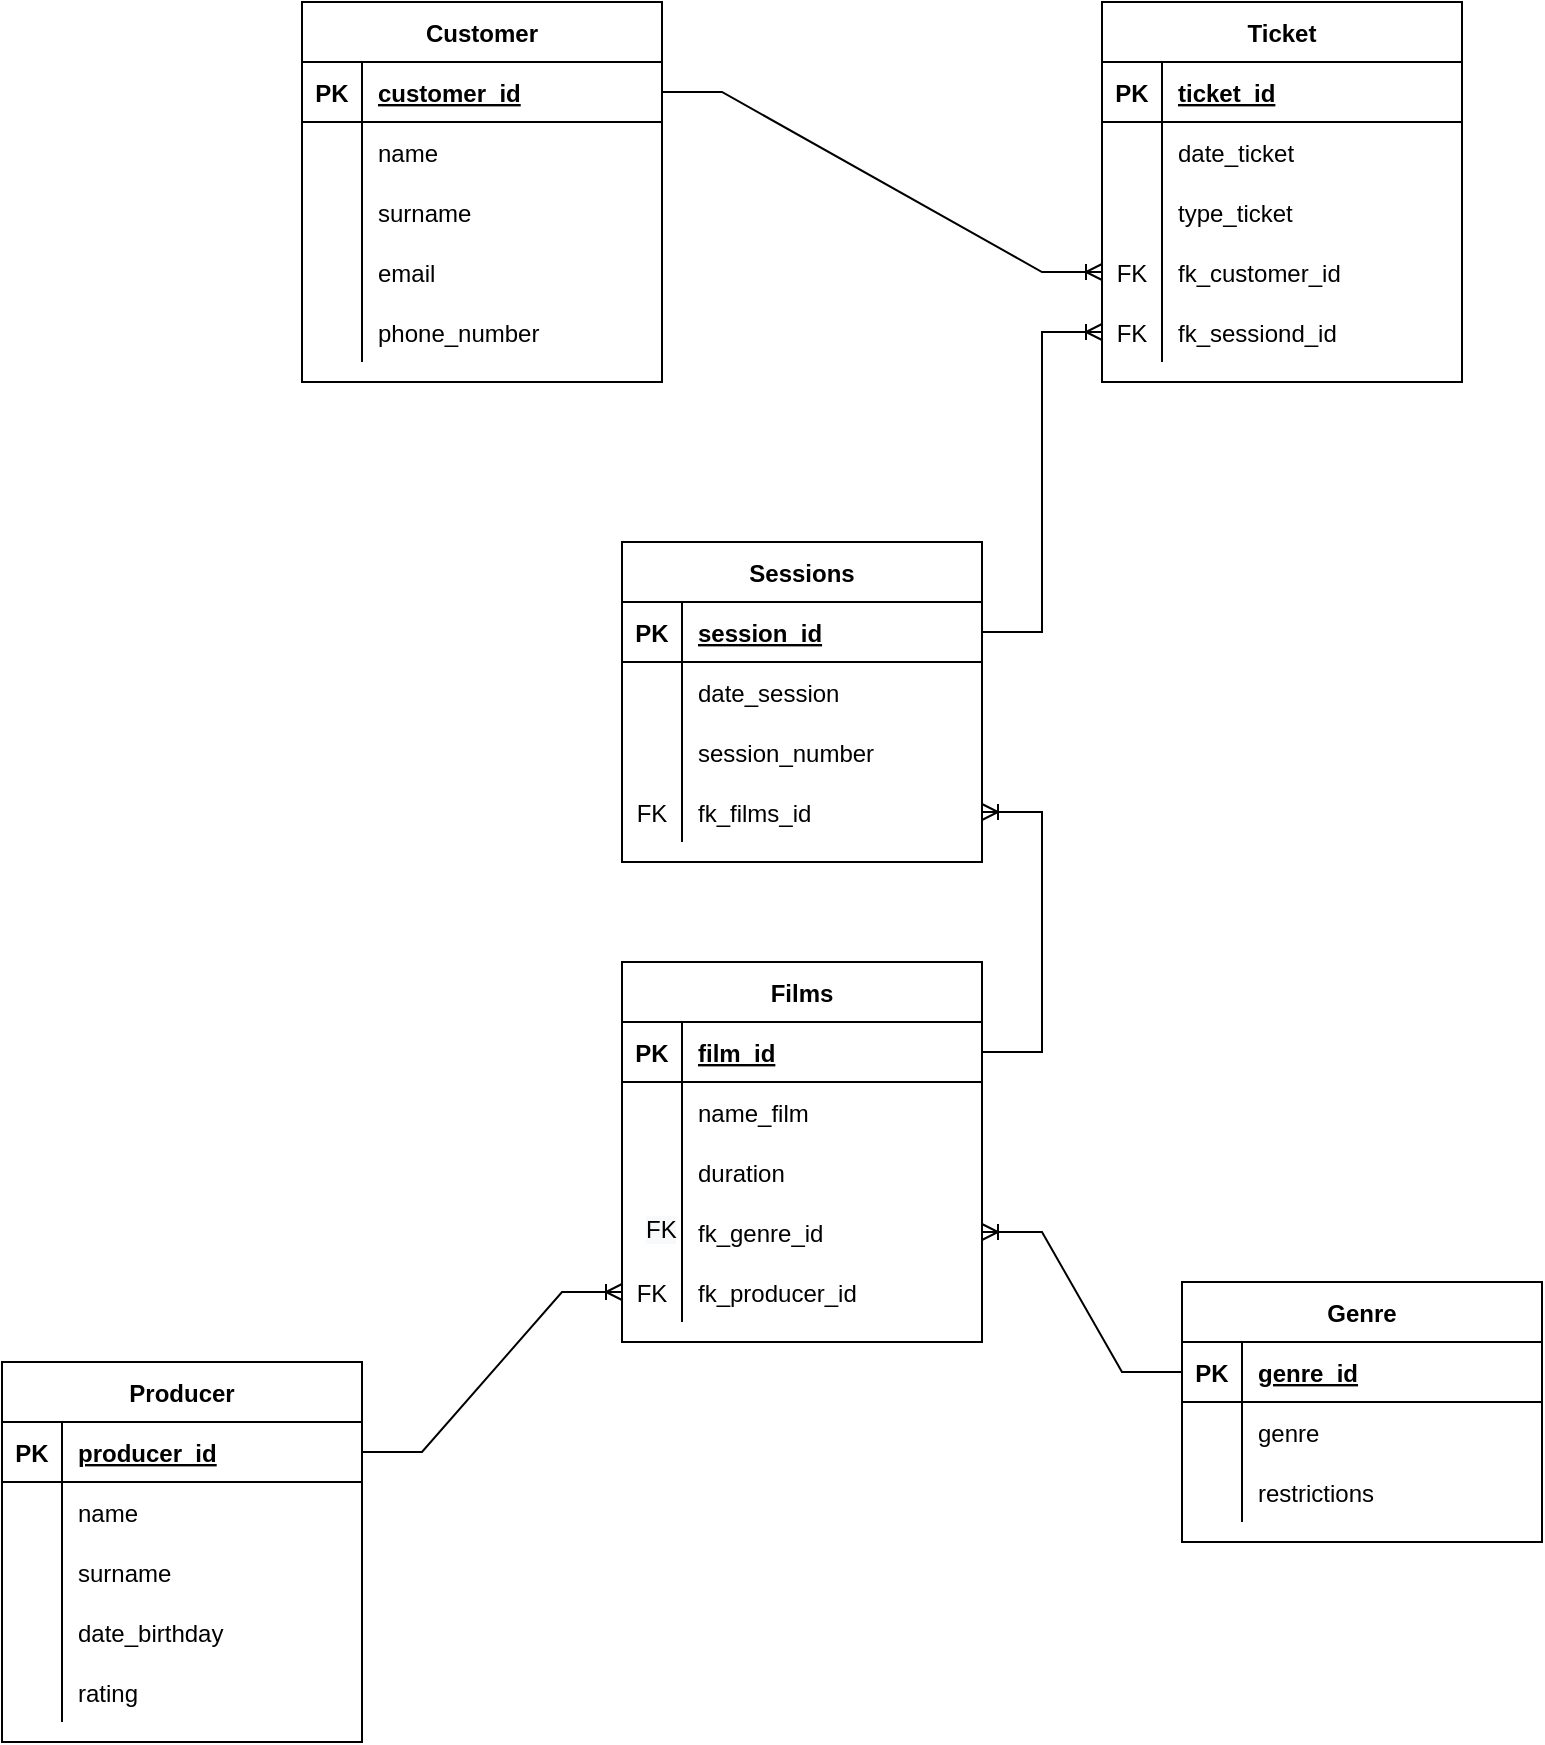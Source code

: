 <mxfile version="20.3.7" type="device"><diagram id="4lXanjae8X6Rs57gyWLl" name="Страница 1"><mxGraphModel dx="1038" dy="579" grid="1" gridSize="10" guides="1" tooltips="1" connect="1" arrows="1" fold="1" page="1" pageScale="1" pageWidth="1600" pageHeight="1200" math="0" shadow="0"><root><mxCell id="0"/><mxCell id="1" parent="0"/><mxCell id="7h8yFmYrrSTXVW3choo5-1" value="Films" style="shape=table;startSize=30;container=1;collapsible=1;childLayout=tableLayout;fixedRows=1;rowLines=0;fontStyle=1;align=center;resizeLast=1;" vertex="1" parent="1"><mxGeometry x="370" y="570" width="180" height="190" as="geometry"/></mxCell><mxCell id="7h8yFmYrrSTXVW3choo5-2" value="" style="shape=tableRow;horizontal=0;startSize=0;swimlaneHead=0;swimlaneBody=0;fillColor=none;collapsible=0;dropTarget=0;points=[[0,0.5],[1,0.5]];portConstraint=eastwest;top=0;left=0;right=0;bottom=1;" vertex="1" parent="7h8yFmYrrSTXVW3choo5-1"><mxGeometry y="30" width="180" height="30" as="geometry"/></mxCell><mxCell id="7h8yFmYrrSTXVW3choo5-3" value="PK" style="shape=partialRectangle;connectable=0;fillColor=none;top=0;left=0;bottom=0;right=0;fontStyle=1;overflow=hidden;" vertex="1" parent="7h8yFmYrrSTXVW3choo5-2"><mxGeometry width="30" height="30" as="geometry"><mxRectangle width="30" height="30" as="alternateBounds"/></mxGeometry></mxCell><mxCell id="7h8yFmYrrSTXVW3choo5-4" value="film_id" style="shape=partialRectangle;connectable=0;fillColor=none;top=0;left=0;bottom=0;right=0;align=left;spacingLeft=6;fontStyle=5;overflow=hidden;" vertex="1" parent="7h8yFmYrrSTXVW3choo5-2"><mxGeometry x="30" width="150" height="30" as="geometry"><mxRectangle width="150" height="30" as="alternateBounds"/></mxGeometry></mxCell><mxCell id="7h8yFmYrrSTXVW3choo5-5" value="" style="shape=tableRow;horizontal=0;startSize=0;swimlaneHead=0;swimlaneBody=0;fillColor=none;collapsible=0;dropTarget=0;points=[[0,0.5],[1,0.5]];portConstraint=eastwest;top=0;left=0;right=0;bottom=0;" vertex="1" parent="7h8yFmYrrSTXVW3choo5-1"><mxGeometry y="60" width="180" height="30" as="geometry"/></mxCell><mxCell id="7h8yFmYrrSTXVW3choo5-6" value="" style="shape=partialRectangle;connectable=0;fillColor=none;top=0;left=0;bottom=0;right=0;editable=1;overflow=hidden;" vertex="1" parent="7h8yFmYrrSTXVW3choo5-5"><mxGeometry width="30" height="30" as="geometry"><mxRectangle width="30" height="30" as="alternateBounds"/></mxGeometry></mxCell><mxCell id="7h8yFmYrrSTXVW3choo5-7" value="name_film" style="shape=partialRectangle;connectable=0;fillColor=none;top=0;left=0;bottom=0;right=0;align=left;spacingLeft=6;overflow=hidden;" vertex="1" parent="7h8yFmYrrSTXVW3choo5-5"><mxGeometry x="30" width="150" height="30" as="geometry"><mxRectangle width="150" height="30" as="alternateBounds"/></mxGeometry></mxCell><mxCell id="7h8yFmYrrSTXVW3choo5-8" value="" style="shape=tableRow;horizontal=0;startSize=0;swimlaneHead=0;swimlaneBody=0;fillColor=none;collapsible=0;dropTarget=0;points=[[0,0.5],[1,0.5]];portConstraint=eastwest;top=0;left=0;right=0;bottom=0;" vertex="1" parent="7h8yFmYrrSTXVW3choo5-1"><mxGeometry y="90" width="180" height="30" as="geometry"/></mxCell><mxCell id="7h8yFmYrrSTXVW3choo5-9" value="" style="shape=partialRectangle;connectable=0;fillColor=none;top=0;left=0;bottom=0;right=0;editable=1;overflow=hidden;" vertex="1" parent="7h8yFmYrrSTXVW3choo5-8"><mxGeometry width="30" height="30" as="geometry"><mxRectangle width="30" height="30" as="alternateBounds"/></mxGeometry></mxCell><mxCell id="7h8yFmYrrSTXVW3choo5-10" value="duration" style="shape=partialRectangle;connectable=0;fillColor=none;top=0;left=0;bottom=0;right=0;align=left;spacingLeft=6;overflow=hidden;" vertex="1" parent="7h8yFmYrrSTXVW3choo5-8"><mxGeometry x="30" width="150" height="30" as="geometry"><mxRectangle width="150" height="30" as="alternateBounds"/></mxGeometry></mxCell><mxCell id="7h8yFmYrrSTXVW3choo5-11" value="" style="shape=tableRow;horizontal=0;startSize=0;swimlaneHead=0;swimlaneBody=0;fillColor=none;collapsible=0;dropTarget=0;points=[[0,0.5],[1,0.5]];portConstraint=eastwest;top=0;left=0;right=0;bottom=0;" vertex="1" parent="7h8yFmYrrSTXVW3choo5-1"><mxGeometry y="120" width="180" height="30" as="geometry"/></mxCell><mxCell id="7h8yFmYrrSTXVW3choo5-12" value="" style="shape=partialRectangle;connectable=0;fillColor=none;top=0;left=0;bottom=0;right=0;editable=1;overflow=hidden;" vertex="1" parent="7h8yFmYrrSTXVW3choo5-11"><mxGeometry width="30" height="30" as="geometry"><mxRectangle width="30" height="30" as="alternateBounds"/></mxGeometry></mxCell><mxCell id="7h8yFmYrrSTXVW3choo5-13" value="fk_genre_id" style="shape=partialRectangle;connectable=0;fillColor=none;top=0;left=0;bottom=0;right=0;align=left;spacingLeft=6;overflow=hidden;" vertex="1" parent="7h8yFmYrrSTXVW3choo5-11"><mxGeometry x="30" width="150" height="30" as="geometry"><mxRectangle width="150" height="30" as="alternateBounds"/></mxGeometry></mxCell><mxCell id="7h8yFmYrrSTXVW3choo5-92" value="" style="shape=tableRow;horizontal=0;startSize=0;swimlaneHead=0;swimlaneBody=0;fillColor=none;collapsible=0;dropTarget=0;points=[[0,0.5],[1,0.5]];portConstraint=eastwest;top=0;left=0;right=0;bottom=0;" vertex="1" parent="7h8yFmYrrSTXVW3choo5-1"><mxGeometry y="150" width="180" height="30" as="geometry"/></mxCell><mxCell id="7h8yFmYrrSTXVW3choo5-93" value="FK" style="shape=partialRectangle;connectable=0;fillColor=none;top=0;left=0;bottom=0;right=0;fontStyle=0;overflow=hidden;" vertex="1" parent="7h8yFmYrrSTXVW3choo5-92"><mxGeometry width="30" height="30" as="geometry"><mxRectangle width="30" height="30" as="alternateBounds"/></mxGeometry></mxCell><mxCell id="7h8yFmYrrSTXVW3choo5-94" value="fk_producer_id" style="shape=partialRectangle;connectable=0;fillColor=none;top=0;left=0;bottom=0;right=0;align=left;spacingLeft=6;fontStyle=0;overflow=hidden;" vertex="1" parent="7h8yFmYrrSTXVW3choo5-92"><mxGeometry x="30" width="150" height="30" as="geometry"><mxRectangle width="150" height="30" as="alternateBounds"/></mxGeometry></mxCell><mxCell id="7h8yFmYrrSTXVW3choo5-14" value="Ticket" style="shape=table;startSize=30;container=1;collapsible=1;childLayout=tableLayout;fixedRows=1;rowLines=0;fontStyle=1;align=center;resizeLast=1;" vertex="1" parent="1"><mxGeometry x="610" y="90" width="180" height="190" as="geometry"/></mxCell><mxCell id="7h8yFmYrrSTXVW3choo5-15" value="" style="shape=tableRow;horizontal=0;startSize=0;swimlaneHead=0;swimlaneBody=0;fillColor=none;collapsible=0;dropTarget=0;points=[[0,0.5],[1,0.5]];portConstraint=eastwest;top=0;left=0;right=0;bottom=1;" vertex="1" parent="7h8yFmYrrSTXVW3choo5-14"><mxGeometry y="30" width="180" height="30" as="geometry"/></mxCell><mxCell id="7h8yFmYrrSTXVW3choo5-16" value="PK" style="shape=partialRectangle;connectable=0;fillColor=none;top=0;left=0;bottom=0;right=0;fontStyle=1;overflow=hidden;" vertex="1" parent="7h8yFmYrrSTXVW3choo5-15"><mxGeometry width="30" height="30" as="geometry"><mxRectangle width="30" height="30" as="alternateBounds"/></mxGeometry></mxCell><mxCell id="7h8yFmYrrSTXVW3choo5-17" value="ticket_id" style="shape=partialRectangle;connectable=0;fillColor=none;top=0;left=0;bottom=0;right=0;align=left;spacingLeft=6;fontStyle=5;overflow=hidden;" vertex="1" parent="7h8yFmYrrSTXVW3choo5-15"><mxGeometry x="30" width="150" height="30" as="geometry"><mxRectangle width="150" height="30" as="alternateBounds"/></mxGeometry></mxCell><mxCell id="7h8yFmYrrSTXVW3choo5-18" value="" style="shape=tableRow;horizontal=0;startSize=0;swimlaneHead=0;swimlaneBody=0;fillColor=none;collapsible=0;dropTarget=0;points=[[0,0.5],[1,0.5]];portConstraint=eastwest;top=0;left=0;right=0;bottom=0;" vertex="1" parent="7h8yFmYrrSTXVW3choo5-14"><mxGeometry y="60" width="180" height="30" as="geometry"/></mxCell><mxCell id="7h8yFmYrrSTXVW3choo5-19" value="" style="shape=partialRectangle;connectable=0;fillColor=none;top=0;left=0;bottom=0;right=0;editable=1;overflow=hidden;" vertex="1" parent="7h8yFmYrrSTXVW3choo5-18"><mxGeometry width="30" height="30" as="geometry"><mxRectangle width="30" height="30" as="alternateBounds"/></mxGeometry></mxCell><mxCell id="7h8yFmYrrSTXVW3choo5-20" value="date_ticket" style="shape=partialRectangle;connectable=0;fillColor=none;top=0;left=0;bottom=0;right=0;align=left;spacingLeft=6;overflow=hidden;" vertex="1" parent="7h8yFmYrrSTXVW3choo5-18"><mxGeometry x="30" width="150" height="30" as="geometry"><mxRectangle width="150" height="30" as="alternateBounds"/></mxGeometry></mxCell><mxCell id="7h8yFmYrrSTXVW3choo5-21" value="" style="shape=tableRow;horizontal=0;startSize=0;swimlaneHead=0;swimlaneBody=0;fillColor=none;collapsible=0;dropTarget=0;points=[[0,0.5],[1,0.5]];portConstraint=eastwest;top=0;left=0;right=0;bottom=0;" vertex="1" parent="7h8yFmYrrSTXVW3choo5-14"><mxGeometry y="90" width="180" height="30" as="geometry"/></mxCell><mxCell id="7h8yFmYrrSTXVW3choo5-22" value="" style="shape=partialRectangle;connectable=0;fillColor=none;top=0;left=0;bottom=0;right=0;editable=1;overflow=hidden;" vertex="1" parent="7h8yFmYrrSTXVW3choo5-21"><mxGeometry width="30" height="30" as="geometry"><mxRectangle width="30" height="30" as="alternateBounds"/></mxGeometry></mxCell><mxCell id="7h8yFmYrrSTXVW3choo5-23" value="type_ticket" style="shape=partialRectangle;connectable=0;fillColor=none;top=0;left=0;bottom=0;right=0;align=left;spacingLeft=6;overflow=hidden;" vertex="1" parent="7h8yFmYrrSTXVW3choo5-21"><mxGeometry x="30" width="150" height="30" as="geometry"><mxRectangle width="150" height="30" as="alternateBounds"/></mxGeometry></mxCell><mxCell id="7h8yFmYrrSTXVW3choo5-51" value="" style="shape=tableRow;horizontal=0;startSize=0;swimlaneHead=0;swimlaneBody=0;fillColor=none;collapsible=0;dropTarget=0;points=[[0,0.5],[1,0.5]];portConstraint=eastwest;top=0;left=0;right=0;bottom=0;" vertex="1" parent="7h8yFmYrrSTXVW3choo5-14"><mxGeometry y="120" width="180" height="30" as="geometry"/></mxCell><mxCell id="7h8yFmYrrSTXVW3choo5-52" value="FK" style="shape=partialRectangle;connectable=0;fillColor=none;top=0;left=0;bottom=0;right=0;fontStyle=0;overflow=hidden;" vertex="1" parent="7h8yFmYrrSTXVW3choo5-51"><mxGeometry width="30" height="30" as="geometry"><mxRectangle width="30" height="30" as="alternateBounds"/></mxGeometry></mxCell><mxCell id="7h8yFmYrrSTXVW3choo5-53" value="fk_customer_id" style="shape=partialRectangle;connectable=0;fillColor=none;top=0;left=0;bottom=0;right=0;align=left;spacingLeft=6;fontStyle=0;overflow=hidden;" vertex="1" parent="7h8yFmYrrSTXVW3choo5-51"><mxGeometry x="30" width="150" height="30" as="geometry"><mxRectangle width="150" height="30" as="alternateBounds"/></mxGeometry></mxCell><mxCell id="7h8yFmYrrSTXVW3choo5-74" value="" style="shape=tableRow;horizontal=0;startSize=0;swimlaneHead=0;swimlaneBody=0;fillColor=none;collapsible=0;dropTarget=0;points=[[0,0.5],[1,0.5]];portConstraint=eastwest;top=0;left=0;right=0;bottom=0;" vertex="1" parent="7h8yFmYrrSTXVW3choo5-14"><mxGeometry y="150" width="180" height="30" as="geometry"/></mxCell><mxCell id="7h8yFmYrrSTXVW3choo5-75" value="FK" style="shape=partialRectangle;connectable=0;fillColor=none;top=0;left=0;bottom=0;right=0;fontStyle=0;overflow=hidden;" vertex="1" parent="7h8yFmYrrSTXVW3choo5-74"><mxGeometry width="30" height="30" as="geometry"><mxRectangle width="30" height="30" as="alternateBounds"/></mxGeometry></mxCell><mxCell id="7h8yFmYrrSTXVW3choo5-76" value="fk_sessiond_id" style="shape=partialRectangle;connectable=0;fillColor=none;top=0;left=0;bottom=0;right=0;align=left;spacingLeft=6;fontStyle=0;overflow=hidden;" vertex="1" parent="7h8yFmYrrSTXVW3choo5-74"><mxGeometry x="30" width="150" height="30" as="geometry"><mxRectangle width="150" height="30" as="alternateBounds"/></mxGeometry></mxCell><mxCell id="7h8yFmYrrSTXVW3choo5-27" value="Customer" style="shape=table;startSize=30;container=1;collapsible=1;childLayout=tableLayout;fixedRows=1;rowLines=0;fontStyle=1;align=center;resizeLast=1;" vertex="1" parent="1"><mxGeometry x="210" y="90" width="180" height="190" as="geometry"/></mxCell><mxCell id="7h8yFmYrrSTXVW3choo5-28" value="" style="shape=tableRow;horizontal=0;startSize=0;swimlaneHead=0;swimlaneBody=0;fillColor=none;collapsible=0;dropTarget=0;points=[[0,0.5],[1,0.5]];portConstraint=eastwest;top=0;left=0;right=0;bottom=1;" vertex="1" parent="7h8yFmYrrSTXVW3choo5-27"><mxGeometry y="30" width="180" height="30" as="geometry"/></mxCell><mxCell id="7h8yFmYrrSTXVW3choo5-29" value="PK" style="shape=partialRectangle;connectable=0;fillColor=none;top=0;left=0;bottom=0;right=0;fontStyle=1;overflow=hidden;" vertex="1" parent="7h8yFmYrrSTXVW3choo5-28"><mxGeometry width="30" height="30" as="geometry"><mxRectangle width="30" height="30" as="alternateBounds"/></mxGeometry></mxCell><mxCell id="7h8yFmYrrSTXVW3choo5-30" value="customer_id" style="shape=partialRectangle;connectable=0;fillColor=none;top=0;left=0;bottom=0;right=0;align=left;spacingLeft=6;fontStyle=5;overflow=hidden;" vertex="1" parent="7h8yFmYrrSTXVW3choo5-28"><mxGeometry x="30" width="150" height="30" as="geometry"><mxRectangle width="150" height="30" as="alternateBounds"/></mxGeometry></mxCell><mxCell id="7h8yFmYrrSTXVW3choo5-31" value="" style="shape=tableRow;horizontal=0;startSize=0;swimlaneHead=0;swimlaneBody=0;fillColor=none;collapsible=0;dropTarget=0;points=[[0,0.5],[1,0.5]];portConstraint=eastwest;top=0;left=0;right=0;bottom=0;" vertex="1" parent="7h8yFmYrrSTXVW3choo5-27"><mxGeometry y="60" width="180" height="30" as="geometry"/></mxCell><mxCell id="7h8yFmYrrSTXVW3choo5-32" value="" style="shape=partialRectangle;connectable=0;fillColor=none;top=0;left=0;bottom=0;right=0;editable=1;overflow=hidden;" vertex="1" parent="7h8yFmYrrSTXVW3choo5-31"><mxGeometry width="30" height="30" as="geometry"><mxRectangle width="30" height="30" as="alternateBounds"/></mxGeometry></mxCell><mxCell id="7h8yFmYrrSTXVW3choo5-33" value="name" style="shape=partialRectangle;connectable=0;fillColor=none;top=0;left=0;bottom=0;right=0;align=left;spacingLeft=6;overflow=hidden;" vertex="1" parent="7h8yFmYrrSTXVW3choo5-31"><mxGeometry x="30" width="150" height="30" as="geometry"><mxRectangle width="150" height="30" as="alternateBounds"/></mxGeometry></mxCell><mxCell id="7h8yFmYrrSTXVW3choo5-34" value="" style="shape=tableRow;horizontal=0;startSize=0;swimlaneHead=0;swimlaneBody=0;fillColor=none;collapsible=0;dropTarget=0;points=[[0,0.5],[1,0.5]];portConstraint=eastwest;top=0;left=0;right=0;bottom=0;" vertex="1" parent="7h8yFmYrrSTXVW3choo5-27"><mxGeometry y="90" width="180" height="30" as="geometry"/></mxCell><mxCell id="7h8yFmYrrSTXVW3choo5-35" value="" style="shape=partialRectangle;connectable=0;fillColor=none;top=0;left=0;bottom=0;right=0;editable=1;overflow=hidden;" vertex="1" parent="7h8yFmYrrSTXVW3choo5-34"><mxGeometry width="30" height="30" as="geometry"><mxRectangle width="30" height="30" as="alternateBounds"/></mxGeometry></mxCell><mxCell id="7h8yFmYrrSTXVW3choo5-36" value="surname" style="shape=partialRectangle;connectable=0;fillColor=none;top=0;left=0;bottom=0;right=0;align=left;spacingLeft=6;overflow=hidden;" vertex="1" parent="7h8yFmYrrSTXVW3choo5-34"><mxGeometry x="30" width="150" height="30" as="geometry"><mxRectangle width="150" height="30" as="alternateBounds"/></mxGeometry></mxCell><mxCell id="7h8yFmYrrSTXVW3choo5-37" value="" style="shape=tableRow;horizontal=0;startSize=0;swimlaneHead=0;swimlaneBody=0;fillColor=none;collapsible=0;dropTarget=0;points=[[0,0.5],[1,0.5]];portConstraint=eastwest;top=0;left=0;right=0;bottom=0;" vertex="1" parent="7h8yFmYrrSTXVW3choo5-27"><mxGeometry y="120" width="180" height="30" as="geometry"/></mxCell><mxCell id="7h8yFmYrrSTXVW3choo5-38" value="" style="shape=partialRectangle;connectable=0;fillColor=none;top=0;left=0;bottom=0;right=0;editable=1;overflow=hidden;" vertex="1" parent="7h8yFmYrrSTXVW3choo5-37"><mxGeometry width="30" height="30" as="geometry"><mxRectangle width="30" height="30" as="alternateBounds"/></mxGeometry></mxCell><mxCell id="7h8yFmYrrSTXVW3choo5-39" value="email" style="shape=partialRectangle;connectable=0;fillColor=none;top=0;left=0;bottom=0;right=0;align=left;spacingLeft=6;overflow=hidden;" vertex="1" parent="7h8yFmYrrSTXVW3choo5-37"><mxGeometry x="30" width="150" height="30" as="geometry"><mxRectangle width="150" height="30" as="alternateBounds"/></mxGeometry></mxCell><mxCell id="7h8yFmYrrSTXVW3choo5-48" value="" style="shape=tableRow;horizontal=0;startSize=0;swimlaneHead=0;swimlaneBody=0;fillColor=none;collapsible=0;dropTarget=0;points=[[0,0.5],[1,0.5]];portConstraint=eastwest;top=0;left=0;right=0;bottom=0;" vertex="1" parent="7h8yFmYrrSTXVW3choo5-27"><mxGeometry y="150" width="180" height="30" as="geometry"/></mxCell><mxCell id="7h8yFmYrrSTXVW3choo5-49" value="" style="shape=partialRectangle;connectable=0;fillColor=none;top=0;left=0;bottom=0;right=0;editable=1;overflow=hidden;" vertex="1" parent="7h8yFmYrrSTXVW3choo5-48"><mxGeometry width="30" height="30" as="geometry"><mxRectangle width="30" height="30" as="alternateBounds"/></mxGeometry></mxCell><mxCell id="7h8yFmYrrSTXVW3choo5-50" value="phone_number" style="shape=partialRectangle;connectable=0;fillColor=none;top=0;left=0;bottom=0;right=0;align=left;spacingLeft=6;overflow=hidden;" vertex="1" parent="7h8yFmYrrSTXVW3choo5-48"><mxGeometry x="30" width="150" height="30" as="geometry"><mxRectangle width="150" height="30" as="alternateBounds"/></mxGeometry></mxCell><mxCell id="7h8yFmYrrSTXVW3choo5-54" value="Sessions" style="shape=table;startSize=30;container=1;collapsible=1;childLayout=tableLayout;fixedRows=1;rowLines=0;fontStyle=1;align=center;resizeLast=1;" vertex="1" parent="1"><mxGeometry x="370" y="360" width="180" height="160" as="geometry"/></mxCell><mxCell id="7h8yFmYrrSTXVW3choo5-55" value="" style="shape=tableRow;horizontal=0;startSize=0;swimlaneHead=0;swimlaneBody=0;fillColor=none;collapsible=0;dropTarget=0;points=[[0,0.5],[1,0.5]];portConstraint=eastwest;top=0;left=0;right=0;bottom=1;" vertex="1" parent="7h8yFmYrrSTXVW3choo5-54"><mxGeometry y="30" width="180" height="30" as="geometry"/></mxCell><mxCell id="7h8yFmYrrSTXVW3choo5-56" value="PK" style="shape=partialRectangle;connectable=0;fillColor=none;top=0;left=0;bottom=0;right=0;fontStyle=1;overflow=hidden;" vertex="1" parent="7h8yFmYrrSTXVW3choo5-55"><mxGeometry width="30" height="30" as="geometry"><mxRectangle width="30" height="30" as="alternateBounds"/></mxGeometry></mxCell><mxCell id="7h8yFmYrrSTXVW3choo5-57" value="session_id" style="shape=partialRectangle;connectable=0;fillColor=none;top=0;left=0;bottom=0;right=0;align=left;spacingLeft=6;fontStyle=5;overflow=hidden;" vertex="1" parent="7h8yFmYrrSTXVW3choo5-55"><mxGeometry x="30" width="150" height="30" as="geometry"><mxRectangle width="150" height="30" as="alternateBounds"/></mxGeometry></mxCell><mxCell id="7h8yFmYrrSTXVW3choo5-58" value="" style="shape=tableRow;horizontal=0;startSize=0;swimlaneHead=0;swimlaneBody=0;fillColor=none;collapsible=0;dropTarget=0;points=[[0,0.5],[1,0.5]];portConstraint=eastwest;top=0;left=0;right=0;bottom=0;" vertex="1" parent="7h8yFmYrrSTXVW3choo5-54"><mxGeometry y="60" width="180" height="30" as="geometry"/></mxCell><mxCell id="7h8yFmYrrSTXVW3choo5-59" value="" style="shape=partialRectangle;connectable=0;fillColor=none;top=0;left=0;bottom=0;right=0;editable=1;overflow=hidden;" vertex="1" parent="7h8yFmYrrSTXVW3choo5-58"><mxGeometry width="30" height="30" as="geometry"><mxRectangle width="30" height="30" as="alternateBounds"/></mxGeometry></mxCell><mxCell id="7h8yFmYrrSTXVW3choo5-60" value="date_session" style="shape=partialRectangle;connectable=0;fillColor=none;top=0;left=0;bottom=0;right=0;align=left;spacingLeft=6;overflow=hidden;" vertex="1" parent="7h8yFmYrrSTXVW3choo5-58"><mxGeometry x="30" width="150" height="30" as="geometry"><mxRectangle width="150" height="30" as="alternateBounds"/></mxGeometry></mxCell><mxCell id="7h8yFmYrrSTXVW3choo5-61" value="" style="shape=tableRow;horizontal=0;startSize=0;swimlaneHead=0;swimlaneBody=0;fillColor=none;collapsible=0;dropTarget=0;points=[[0,0.5],[1,0.5]];portConstraint=eastwest;top=0;left=0;right=0;bottom=0;" vertex="1" parent="7h8yFmYrrSTXVW3choo5-54"><mxGeometry y="90" width="180" height="30" as="geometry"/></mxCell><mxCell id="7h8yFmYrrSTXVW3choo5-62" value="" style="shape=partialRectangle;connectable=0;fillColor=none;top=0;left=0;bottom=0;right=0;editable=1;overflow=hidden;" vertex="1" parent="7h8yFmYrrSTXVW3choo5-61"><mxGeometry width="30" height="30" as="geometry"><mxRectangle width="30" height="30" as="alternateBounds"/></mxGeometry></mxCell><mxCell id="7h8yFmYrrSTXVW3choo5-63" value="session_number" style="shape=partialRectangle;connectable=0;fillColor=none;top=0;left=0;bottom=0;right=0;align=left;spacingLeft=6;overflow=hidden;" vertex="1" parent="7h8yFmYrrSTXVW3choo5-61"><mxGeometry x="30" width="150" height="30" as="geometry"><mxRectangle width="150" height="30" as="alternateBounds"/></mxGeometry></mxCell><mxCell id="7h8yFmYrrSTXVW3choo5-70" value="" style="shape=tableRow;horizontal=0;startSize=0;swimlaneHead=0;swimlaneBody=0;fillColor=none;collapsible=0;dropTarget=0;points=[[0,0.5],[1,0.5]];portConstraint=eastwest;top=0;left=0;right=0;bottom=0;" vertex="1" parent="7h8yFmYrrSTXVW3choo5-54"><mxGeometry y="120" width="180" height="30" as="geometry"/></mxCell><mxCell id="7h8yFmYrrSTXVW3choo5-71" value="FK" style="shape=partialRectangle;connectable=0;fillColor=none;top=0;left=0;bottom=0;right=0;fontStyle=0;overflow=hidden;" vertex="1" parent="7h8yFmYrrSTXVW3choo5-70"><mxGeometry width="30" height="30" as="geometry"><mxRectangle width="30" height="30" as="alternateBounds"/></mxGeometry></mxCell><mxCell id="7h8yFmYrrSTXVW3choo5-72" value="fk_films_id" style="shape=partialRectangle;connectable=0;fillColor=none;top=0;left=0;bottom=0;right=0;align=left;spacingLeft=6;fontStyle=0;overflow=hidden;" vertex="1" parent="7h8yFmYrrSTXVW3choo5-70"><mxGeometry x="30" width="150" height="30" as="geometry"><mxRectangle width="150" height="30" as="alternateBounds"/></mxGeometry></mxCell><mxCell id="7h8yFmYrrSTXVW3choo5-73" value="" style="edgeStyle=entityRelationEdgeStyle;fontSize=12;html=1;endArrow=ERoneToMany;rounded=0;exitX=1;exitY=0.5;exitDx=0;exitDy=0;entryX=0;entryY=0.5;entryDx=0;entryDy=0;" edge="1" parent="1" source="7h8yFmYrrSTXVW3choo5-28" target="7h8yFmYrrSTXVW3choo5-51"><mxGeometry width="100" height="100" relative="1" as="geometry"><mxPoint x="430" y="450" as="sourcePoint"/><mxPoint x="530" y="350" as="targetPoint"/></mxGeometry></mxCell><mxCell id="7h8yFmYrrSTXVW3choo5-77" value="" style="edgeStyle=entityRelationEdgeStyle;fontSize=12;html=1;endArrow=ERoneToMany;rounded=0;exitX=1;exitY=0.5;exitDx=0;exitDy=0;entryX=0;entryY=0.5;entryDx=0;entryDy=0;" edge="1" parent="1" source="7h8yFmYrrSTXVW3choo5-55" target="7h8yFmYrrSTXVW3choo5-74"><mxGeometry width="100" height="100" relative="1" as="geometry"><mxPoint x="120" y="760" as="sourcePoint"/><mxPoint x="220" y="660" as="targetPoint"/></mxGeometry></mxCell><mxCell id="7h8yFmYrrSTXVW3choo5-78" value="" style="edgeStyle=entityRelationEdgeStyle;fontSize=12;html=1;endArrow=ERoneToMany;rounded=0;exitX=1;exitY=0.5;exitDx=0;exitDy=0;entryX=1;entryY=0.5;entryDx=0;entryDy=0;" edge="1" parent="1" source="7h8yFmYrrSTXVW3choo5-2" target="7h8yFmYrrSTXVW3choo5-70"><mxGeometry width="100" height="100" relative="1" as="geometry"><mxPoint x="210" y="950" as="sourcePoint"/><mxPoint x="310" y="850" as="targetPoint"/></mxGeometry></mxCell><mxCell id="7h8yFmYrrSTXVW3choo5-79" value="Genre" style="shape=table;startSize=30;container=1;collapsible=1;childLayout=tableLayout;fixedRows=1;rowLines=0;fontStyle=1;align=center;resizeLast=1;" vertex="1" parent="1"><mxGeometry x="650" y="730" width="180" height="130" as="geometry"/></mxCell><mxCell id="7h8yFmYrrSTXVW3choo5-80" value="" style="shape=tableRow;horizontal=0;startSize=0;swimlaneHead=0;swimlaneBody=0;fillColor=none;collapsible=0;dropTarget=0;points=[[0,0.5],[1,0.5]];portConstraint=eastwest;top=0;left=0;right=0;bottom=1;" vertex="1" parent="7h8yFmYrrSTXVW3choo5-79"><mxGeometry y="30" width="180" height="30" as="geometry"/></mxCell><mxCell id="7h8yFmYrrSTXVW3choo5-81" value="PK" style="shape=partialRectangle;connectable=0;fillColor=none;top=0;left=0;bottom=0;right=0;fontStyle=1;overflow=hidden;" vertex="1" parent="7h8yFmYrrSTXVW3choo5-80"><mxGeometry width="30" height="30" as="geometry"><mxRectangle width="30" height="30" as="alternateBounds"/></mxGeometry></mxCell><mxCell id="7h8yFmYrrSTXVW3choo5-82" value="genre_id" style="shape=partialRectangle;connectable=0;fillColor=none;top=0;left=0;bottom=0;right=0;align=left;spacingLeft=6;fontStyle=5;overflow=hidden;" vertex="1" parent="7h8yFmYrrSTXVW3choo5-80"><mxGeometry x="30" width="150" height="30" as="geometry"><mxRectangle width="150" height="30" as="alternateBounds"/></mxGeometry></mxCell><mxCell id="7h8yFmYrrSTXVW3choo5-83" value="" style="shape=tableRow;horizontal=0;startSize=0;swimlaneHead=0;swimlaneBody=0;fillColor=none;collapsible=0;dropTarget=0;points=[[0,0.5],[1,0.5]];portConstraint=eastwest;top=0;left=0;right=0;bottom=0;" vertex="1" parent="7h8yFmYrrSTXVW3choo5-79"><mxGeometry y="60" width="180" height="30" as="geometry"/></mxCell><mxCell id="7h8yFmYrrSTXVW3choo5-84" value="" style="shape=partialRectangle;connectable=0;fillColor=none;top=0;left=0;bottom=0;right=0;editable=1;overflow=hidden;" vertex="1" parent="7h8yFmYrrSTXVW3choo5-83"><mxGeometry width="30" height="30" as="geometry"><mxRectangle width="30" height="30" as="alternateBounds"/></mxGeometry></mxCell><mxCell id="7h8yFmYrrSTXVW3choo5-85" value="genre" style="shape=partialRectangle;connectable=0;fillColor=none;top=0;left=0;bottom=0;right=0;align=left;spacingLeft=6;overflow=hidden;" vertex="1" parent="7h8yFmYrrSTXVW3choo5-83"><mxGeometry x="30" width="150" height="30" as="geometry"><mxRectangle width="150" height="30" as="alternateBounds"/></mxGeometry></mxCell><mxCell id="7h8yFmYrrSTXVW3choo5-86" value="" style="shape=tableRow;horizontal=0;startSize=0;swimlaneHead=0;swimlaneBody=0;fillColor=none;collapsible=0;dropTarget=0;points=[[0,0.5],[1,0.5]];portConstraint=eastwest;top=0;left=0;right=0;bottom=0;" vertex="1" parent="7h8yFmYrrSTXVW3choo5-79"><mxGeometry y="90" width="180" height="30" as="geometry"/></mxCell><mxCell id="7h8yFmYrrSTXVW3choo5-87" value="" style="shape=partialRectangle;connectable=0;fillColor=none;top=0;left=0;bottom=0;right=0;editable=1;overflow=hidden;" vertex="1" parent="7h8yFmYrrSTXVW3choo5-86"><mxGeometry width="30" height="30" as="geometry"><mxRectangle width="30" height="30" as="alternateBounds"/></mxGeometry></mxCell><mxCell id="7h8yFmYrrSTXVW3choo5-88" value="restrictions" style="shape=partialRectangle;connectable=0;fillColor=none;top=0;left=0;bottom=0;right=0;align=left;spacingLeft=6;overflow=hidden;" vertex="1" parent="7h8yFmYrrSTXVW3choo5-86"><mxGeometry x="30" width="150" height="30" as="geometry"><mxRectangle width="150" height="30" as="alternateBounds"/></mxGeometry></mxCell><mxCell id="7h8yFmYrrSTXVW3choo5-95" value="&lt;span style=&quot;color: rgb(0, 0, 0); font-family: Helvetica; font-size: 12px; font-style: normal; font-variant-ligatures: normal; font-variant-caps: normal; font-weight: 400; letter-spacing: normal; orphans: 2; text-align: center; text-indent: 0px; text-transform: none; widows: 2; word-spacing: 0px; -webkit-text-stroke-width: 0px; background-color: rgb(248, 249, 250); text-decoration-thickness: initial; text-decoration-style: initial; text-decoration-color: initial; float: none; display: inline !important;&quot;&gt;FK&lt;/span&gt;" style="text;whiteSpace=wrap;html=1;" vertex="1" parent="1"><mxGeometry x="380" y="690" width="30" height="40" as="geometry"/></mxCell><mxCell id="7h8yFmYrrSTXVW3choo5-96" value="" style="edgeStyle=entityRelationEdgeStyle;fontSize=12;html=1;endArrow=ERoneToMany;rounded=0;exitX=0;exitY=0.5;exitDx=0;exitDy=0;entryX=1;entryY=0.5;entryDx=0;entryDy=0;" edge="1" parent="1" source="7h8yFmYrrSTXVW3choo5-80" target="7h8yFmYrrSTXVW3choo5-11"><mxGeometry width="100" height="100" relative="1" as="geometry"><mxPoint x="440" y="950" as="sourcePoint"/><mxPoint x="540" y="850" as="targetPoint"/></mxGeometry></mxCell><mxCell id="7h8yFmYrrSTXVW3choo5-97" value="Producer" style="shape=table;startSize=30;container=1;collapsible=1;childLayout=tableLayout;fixedRows=1;rowLines=0;fontStyle=1;align=center;resizeLast=1;" vertex="1" parent="1"><mxGeometry x="60" y="770" width="180" height="190" as="geometry"/></mxCell><mxCell id="7h8yFmYrrSTXVW3choo5-98" value="" style="shape=tableRow;horizontal=0;startSize=0;swimlaneHead=0;swimlaneBody=0;fillColor=none;collapsible=0;dropTarget=0;points=[[0,0.5],[1,0.5]];portConstraint=eastwest;top=0;left=0;right=0;bottom=1;" vertex="1" parent="7h8yFmYrrSTXVW3choo5-97"><mxGeometry y="30" width="180" height="30" as="geometry"/></mxCell><mxCell id="7h8yFmYrrSTXVW3choo5-99" value="PK" style="shape=partialRectangle;connectable=0;fillColor=none;top=0;left=0;bottom=0;right=0;fontStyle=1;overflow=hidden;" vertex="1" parent="7h8yFmYrrSTXVW3choo5-98"><mxGeometry width="30" height="30" as="geometry"><mxRectangle width="30" height="30" as="alternateBounds"/></mxGeometry></mxCell><mxCell id="7h8yFmYrrSTXVW3choo5-100" value="producer_id" style="shape=partialRectangle;connectable=0;fillColor=none;top=0;left=0;bottom=0;right=0;align=left;spacingLeft=6;fontStyle=5;overflow=hidden;" vertex="1" parent="7h8yFmYrrSTXVW3choo5-98"><mxGeometry x="30" width="150" height="30" as="geometry"><mxRectangle width="150" height="30" as="alternateBounds"/></mxGeometry></mxCell><mxCell id="7h8yFmYrrSTXVW3choo5-101" value="" style="shape=tableRow;horizontal=0;startSize=0;swimlaneHead=0;swimlaneBody=0;fillColor=none;collapsible=0;dropTarget=0;points=[[0,0.5],[1,0.5]];portConstraint=eastwest;top=0;left=0;right=0;bottom=0;" vertex="1" parent="7h8yFmYrrSTXVW3choo5-97"><mxGeometry y="60" width="180" height="30" as="geometry"/></mxCell><mxCell id="7h8yFmYrrSTXVW3choo5-102" value="" style="shape=partialRectangle;connectable=0;fillColor=none;top=0;left=0;bottom=0;right=0;editable=1;overflow=hidden;" vertex="1" parent="7h8yFmYrrSTXVW3choo5-101"><mxGeometry width="30" height="30" as="geometry"><mxRectangle width="30" height="30" as="alternateBounds"/></mxGeometry></mxCell><mxCell id="7h8yFmYrrSTXVW3choo5-103" value="name" style="shape=partialRectangle;connectable=0;fillColor=none;top=0;left=0;bottom=0;right=0;align=left;spacingLeft=6;overflow=hidden;" vertex="1" parent="7h8yFmYrrSTXVW3choo5-101"><mxGeometry x="30" width="150" height="30" as="geometry"><mxRectangle width="150" height="30" as="alternateBounds"/></mxGeometry></mxCell><mxCell id="7h8yFmYrrSTXVW3choo5-104" value="" style="shape=tableRow;horizontal=0;startSize=0;swimlaneHead=0;swimlaneBody=0;fillColor=none;collapsible=0;dropTarget=0;points=[[0,0.5],[1,0.5]];portConstraint=eastwest;top=0;left=0;right=0;bottom=0;" vertex="1" parent="7h8yFmYrrSTXVW3choo5-97"><mxGeometry y="90" width="180" height="30" as="geometry"/></mxCell><mxCell id="7h8yFmYrrSTXVW3choo5-105" value="" style="shape=partialRectangle;connectable=0;fillColor=none;top=0;left=0;bottom=0;right=0;editable=1;overflow=hidden;" vertex="1" parent="7h8yFmYrrSTXVW3choo5-104"><mxGeometry width="30" height="30" as="geometry"><mxRectangle width="30" height="30" as="alternateBounds"/></mxGeometry></mxCell><mxCell id="7h8yFmYrrSTXVW3choo5-106" value="surname" style="shape=partialRectangle;connectable=0;fillColor=none;top=0;left=0;bottom=0;right=0;align=left;spacingLeft=6;overflow=hidden;" vertex="1" parent="7h8yFmYrrSTXVW3choo5-104"><mxGeometry x="30" width="150" height="30" as="geometry"><mxRectangle width="150" height="30" as="alternateBounds"/></mxGeometry></mxCell><mxCell id="7h8yFmYrrSTXVW3choo5-107" value="" style="shape=tableRow;horizontal=0;startSize=0;swimlaneHead=0;swimlaneBody=0;fillColor=none;collapsible=0;dropTarget=0;points=[[0,0.5],[1,0.5]];portConstraint=eastwest;top=0;left=0;right=0;bottom=0;" vertex="1" parent="7h8yFmYrrSTXVW3choo5-97"><mxGeometry y="120" width="180" height="30" as="geometry"/></mxCell><mxCell id="7h8yFmYrrSTXVW3choo5-108" value="" style="shape=partialRectangle;connectable=0;fillColor=none;top=0;left=0;bottom=0;right=0;editable=1;overflow=hidden;" vertex="1" parent="7h8yFmYrrSTXVW3choo5-107"><mxGeometry width="30" height="30" as="geometry"><mxRectangle width="30" height="30" as="alternateBounds"/></mxGeometry></mxCell><mxCell id="7h8yFmYrrSTXVW3choo5-109" value="date_birthday" style="shape=partialRectangle;connectable=0;fillColor=none;top=0;left=0;bottom=0;right=0;align=left;spacingLeft=6;overflow=hidden;" vertex="1" parent="7h8yFmYrrSTXVW3choo5-107"><mxGeometry x="30" width="150" height="30" as="geometry"><mxRectangle width="150" height="30" as="alternateBounds"/></mxGeometry></mxCell><mxCell id="7h8yFmYrrSTXVW3choo5-110" value="" style="shape=tableRow;horizontal=0;startSize=0;swimlaneHead=0;swimlaneBody=0;fillColor=none;collapsible=0;dropTarget=0;points=[[0,0.5],[1,0.5]];portConstraint=eastwest;top=0;left=0;right=0;bottom=0;" vertex="1" parent="7h8yFmYrrSTXVW3choo5-97"><mxGeometry y="150" width="180" height="30" as="geometry"/></mxCell><mxCell id="7h8yFmYrrSTXVW3choo5-111" value="" style="shape=partialRectangle;connectable=0;fillColor=none;top=0;left=0;bottom=0;right=0;editable=1;overflow=hidden;" vertex="1" parent="7h8yFmYrrSTXVW3choo5-110"><mxGeometry width="30" height="30" as="geometry"><mxRectangle width="30" height="30" as="alternateBounds"/></mxGeometry></mxCell><mxCell id="7h8yFmYrrSTXVW3choo5-112" value="rating" style="shape=partialRectangle;connectable=0;fillColor=none;top=0;left=0;bottom=0;right=0;align=left;spacingLeft=6;overflow=hidden;" vertex="1" parent="7h8yFmYrrSTXVW3choo5-110"><mxGeometry x="30" width="150" height="30" as="geometry"><mxRectangle width="150" height="30" as="alternateBounds"/></mxGeometry></mxCell><mxCell id="7h8yFmYrrSTXVW3choo5-113" value="" style="edgeStyle=entityRelationEdgeStyle;fontSize=12;html=1;endArrow=ERoneToMany;rounded=0;exitX=1;exitY=0.5;exitDx=0;exitDy=0;entryX=0;entryY=0.5;entryDx=0;entryDy=0;" edge="1" parent="1" source="7h8yFmYrrSTXVW3choo5-98" target="7h8yFmYrrSTXVW3choo5-92"><mxGeometry width="100" height="100" relative="1" as="geometry"><mxPoint x="290" y="930" as="sourcePoint"/><mxPoint x="390" y="830" as="targetPoint"/></mxGeometry></mxCell></root></mxGraphModel></diagram></mxfile>